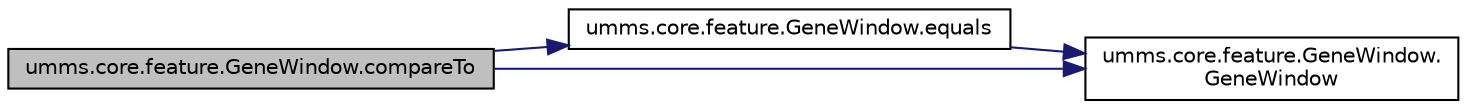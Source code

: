 digraph "umms.core.feature.GeneWindow.compareTo"
{
  edge [fontname="Helvetica",fontsize="10",labelfontname="Helvetica",labelfontsize="10"];
  node [fontname="Helvetica",fontsize="10",shape=record];
  rankdir="LR";
  Node1 [label="umms.core.feature.GeneWindow.compareTo",height=0.2,width=0.4,color="black", fillcolor="grey75", style="filled" fontcolor="black"];
  Node1 -> Node2 [color="midnightblue",fontsize="10",style="solid",fontname="Helvetica"];
  Node2 [label="umms.core.feature.GeneWindow.equals",height=0.2,width=0.4,color="black", fillcolor="white", style="filled",URL="$classumms_1_1core_1_1feature_1_1_gene_window.html#a83713ad9cc6b869b175ee82206c0fa4f"];
  Node2 -> Node3 [color="midnightblue",fontsize="10",style="solid",fontname="Helvetica"];
  Node3 [label="umms.core.feature.GeneWindow.\lGeneWindow",height=0.2,width=0.4,color="black", fillcolor="white", style="filled",URL="$classumms_1_1core_1_1feature_1_1_gene_window.html#af3c1e96401bd9c2e0befc2ae05cd6fba"];
  Node1 -> Node3 [color="midnightblue",fontsize="10",style="solid",fontname="Helvetica"];
}
